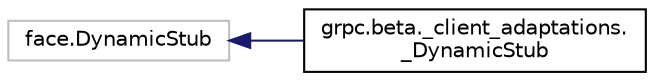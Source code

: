digraph "Graphical Class Hierarchy"
{
 // LATEX_PDF_SIZE
  edge [fontname="Helvetica",fontsize="10",labelfontname="Helvetica",labelfontsize="10"];
  node [fontname="Helvetica",fontsize="10",shape=record];
  rankdir="LR";
  Node3677 [label="face.DynamicStub",height=0.2,width=0.4,color="grey75", fillcolor="white", style="filled",tooltip=" "];
  Node3677 -> Node0 [dir="back",color="midnightblue",fontsize="10",style="solid",fontname="Helvetica"];
  Node0 [label="grpc.beta._client_adaptations.\l_DynamicStub",height=0.2,width=0.4,color="black", fillcolor="white", style="filled",URL="$classgrpc_1_1beta_1_1__client__adaptations_1_1__DynamicStub.html",tooltip=" "];
}
